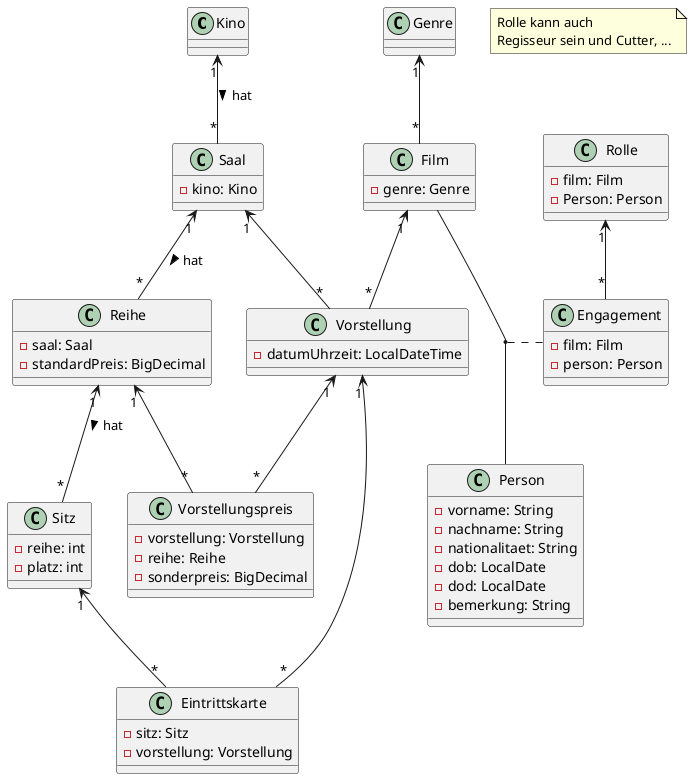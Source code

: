 @startuml
class Kino {
}

class Saal {
  -kino: Kino
}

class Genre {
}

class Film {
  -genre: Genre
}

class Sitz {
  -reihe: int
  -platz: int
}

class Vorstellung {
  -datumUhrzeit: LocalDateTime
}


class Reihe {
  -saal: Saal
  -standardPreis: BigDecimal
}

class Vorstellungspreis {
  -vorstellung: Vorstellung
  -reihe: Reihe
  -sonderpreis: BigDecimal
}

class Eintrittskarte {
  -sitz: Sitz
  -vorstellung: Vorstellung
}

class Person {
  -vorname: String
  -nachname: String
  -nationalitaet: String
  -dob: LocalDate
  -dod: LocalDate
  -bemerkung: String
}


class Rolle {
  -film: Film
  -Person: Person
}

class Engagement {
  -film: Film
  -person: Person
}

note "Rolle kann auch \nRegisseur sein und Cutter, ..." as N1

Kino "1" <-- "*" Saal: hat >
Saal "1" <-- "*" Reihe: hat >
Reihe "1" <-- "*" Sitz: hat >
Saal "1" <-- "*" Vorstellung
Vorstellung "1" <-- "*" Vorstellungspreis
Reihe "1" <-- "*" Vorstellungspreis
Sitz "1" <-- "*" Eintrittskarte
Vorstellung "1" <-- "*" Eintrittskarte
Genre "1" <-- "*" Film
(Film,Person) .. Engagement
Rolle "1" <-- "*" Engagement
Film "1" <-- "*" Vorstellung
@enduml

